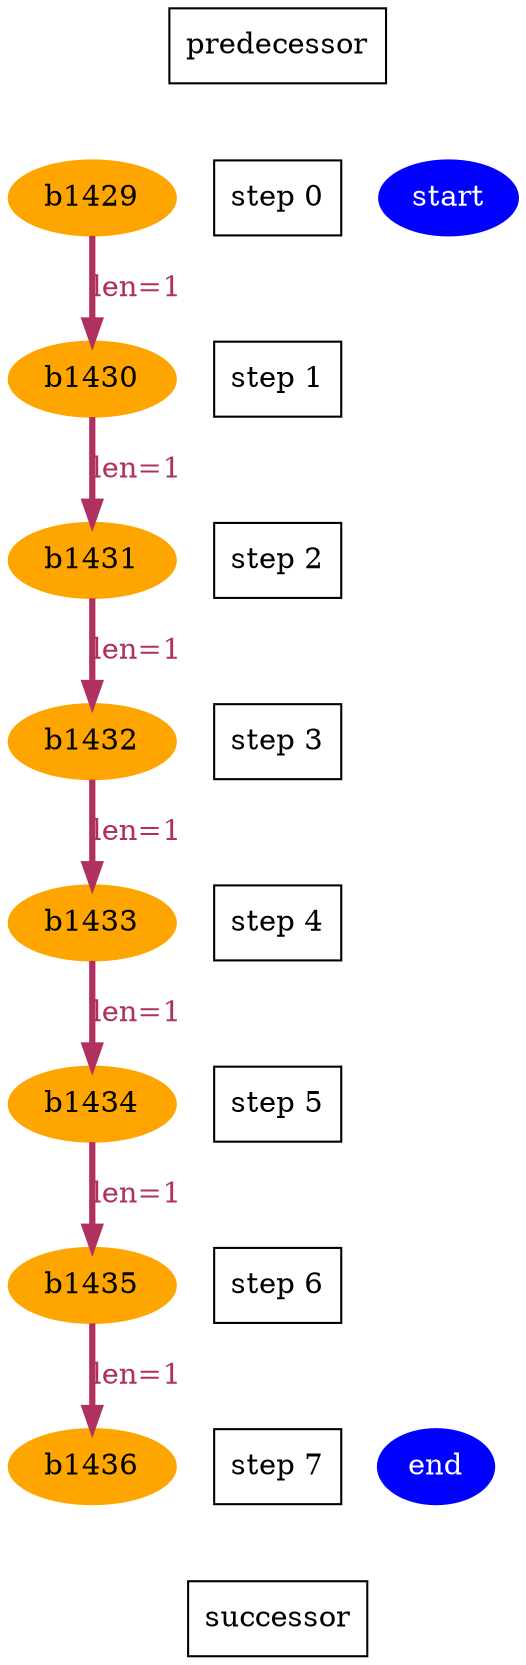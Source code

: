 digraph N {
 b1429[color=orange,fontcolor=black,style=filled,label="b1429"];  {rank=same; S0;  b1429;}
 b1430[color=orange,fontcolor=black,style=filled,label="b1430"];  {rank=same; S1;  b1430;}
 b1431[color=orange,fontcolor=black,style=filled,label="b1431"];  {rank=same; S2;  b1431;}
 b1432[color=orange,fontcolor=black,style=filled,label="b1432"];  {rank=same; S3;  b1432;}
 b1433[color=orange,fontcolor=black,style=filled,label="b1433"];  {rank=same; S4;  b1433;}
 b1434[color=orange,fontcolor=black,style=filled,label="b1434"];  {rank=same; S5;  b1434;}
 b1435[color=orange,fontcolor=black,style=filled,label="b1435"];  {rank=same; S6;  b1435;}
 b1436[color=orange,fontcolor=black,style=filled,label="b1436"];  {rank=same; S7;  b1436;}
 start [color=blue,fontcolor=white,style=filled,label="start"];  {rank=same; S0;  start;}
 end [color=blue,fontcolor=white,style=filled,label="end"];  {rank=same; S7;  end;}
   b1429 -> b1430 [color=maroon,fontcolor=maroon,penwidth=3,label="len=1",weight=1000];
   b1430 -> b1431 [color=maroon,fontcolor=maroon,penwidth=3,label="len=1",weight=1000];
   b1431 -> b1432 [color=maroon,fontcolor=maroon,penwidth=3,label="len=1",weight=1000];
   b1432 -> b1433 [color=maroon,fontcolor=maroon,penwidth=3,label="len=1",weight=1000];
   b1433 -> b1434 [color=maroon,fontcolor=maroon,penwidth=3,label="len=1",weight=1000];
   b1434 -> b1435 [color=maroon,fontcolor=maroon,penwidth=3,label="len=1",weight=1000];
   b1435 -> b1436 [color=maroon,fontcolor=maroon,penwidth=3,label="len=1",weight=1000];
  Sm1 [label="predecessor",shape=box];
  S0 [label="step 0",shape=box];
  Sm1 -> S0[style=invis,weight=9000];
  S1 [label="step 1",shape=box];
  S0 -> S1[style=invis,weight=9000];
  S2 [label="step 2",shape=box];
  S1 -> S2[style=invis,weight=9000];
  S3 [label="step 3",shape=box];
  S2 -> S3[style=invis,weight=9000];
  S4 [label="step 4",shape=box];
  S3 -> S4[style=invis,weight=9000];
  S5 [label="step 5",shape=box];
  S4 -> S5[style=invis,weight=9000];
  S6 [label="step 6",shape=box];
  S5 -> S6[style=invis,weight=9000];
  S7 [label="step 7",shape=box];
  S6 -> S7[style=invis,weight=9000];
  S8 [label="successor",shape=box];
  S7 -> S8[style=invis,weight=9000];
}
